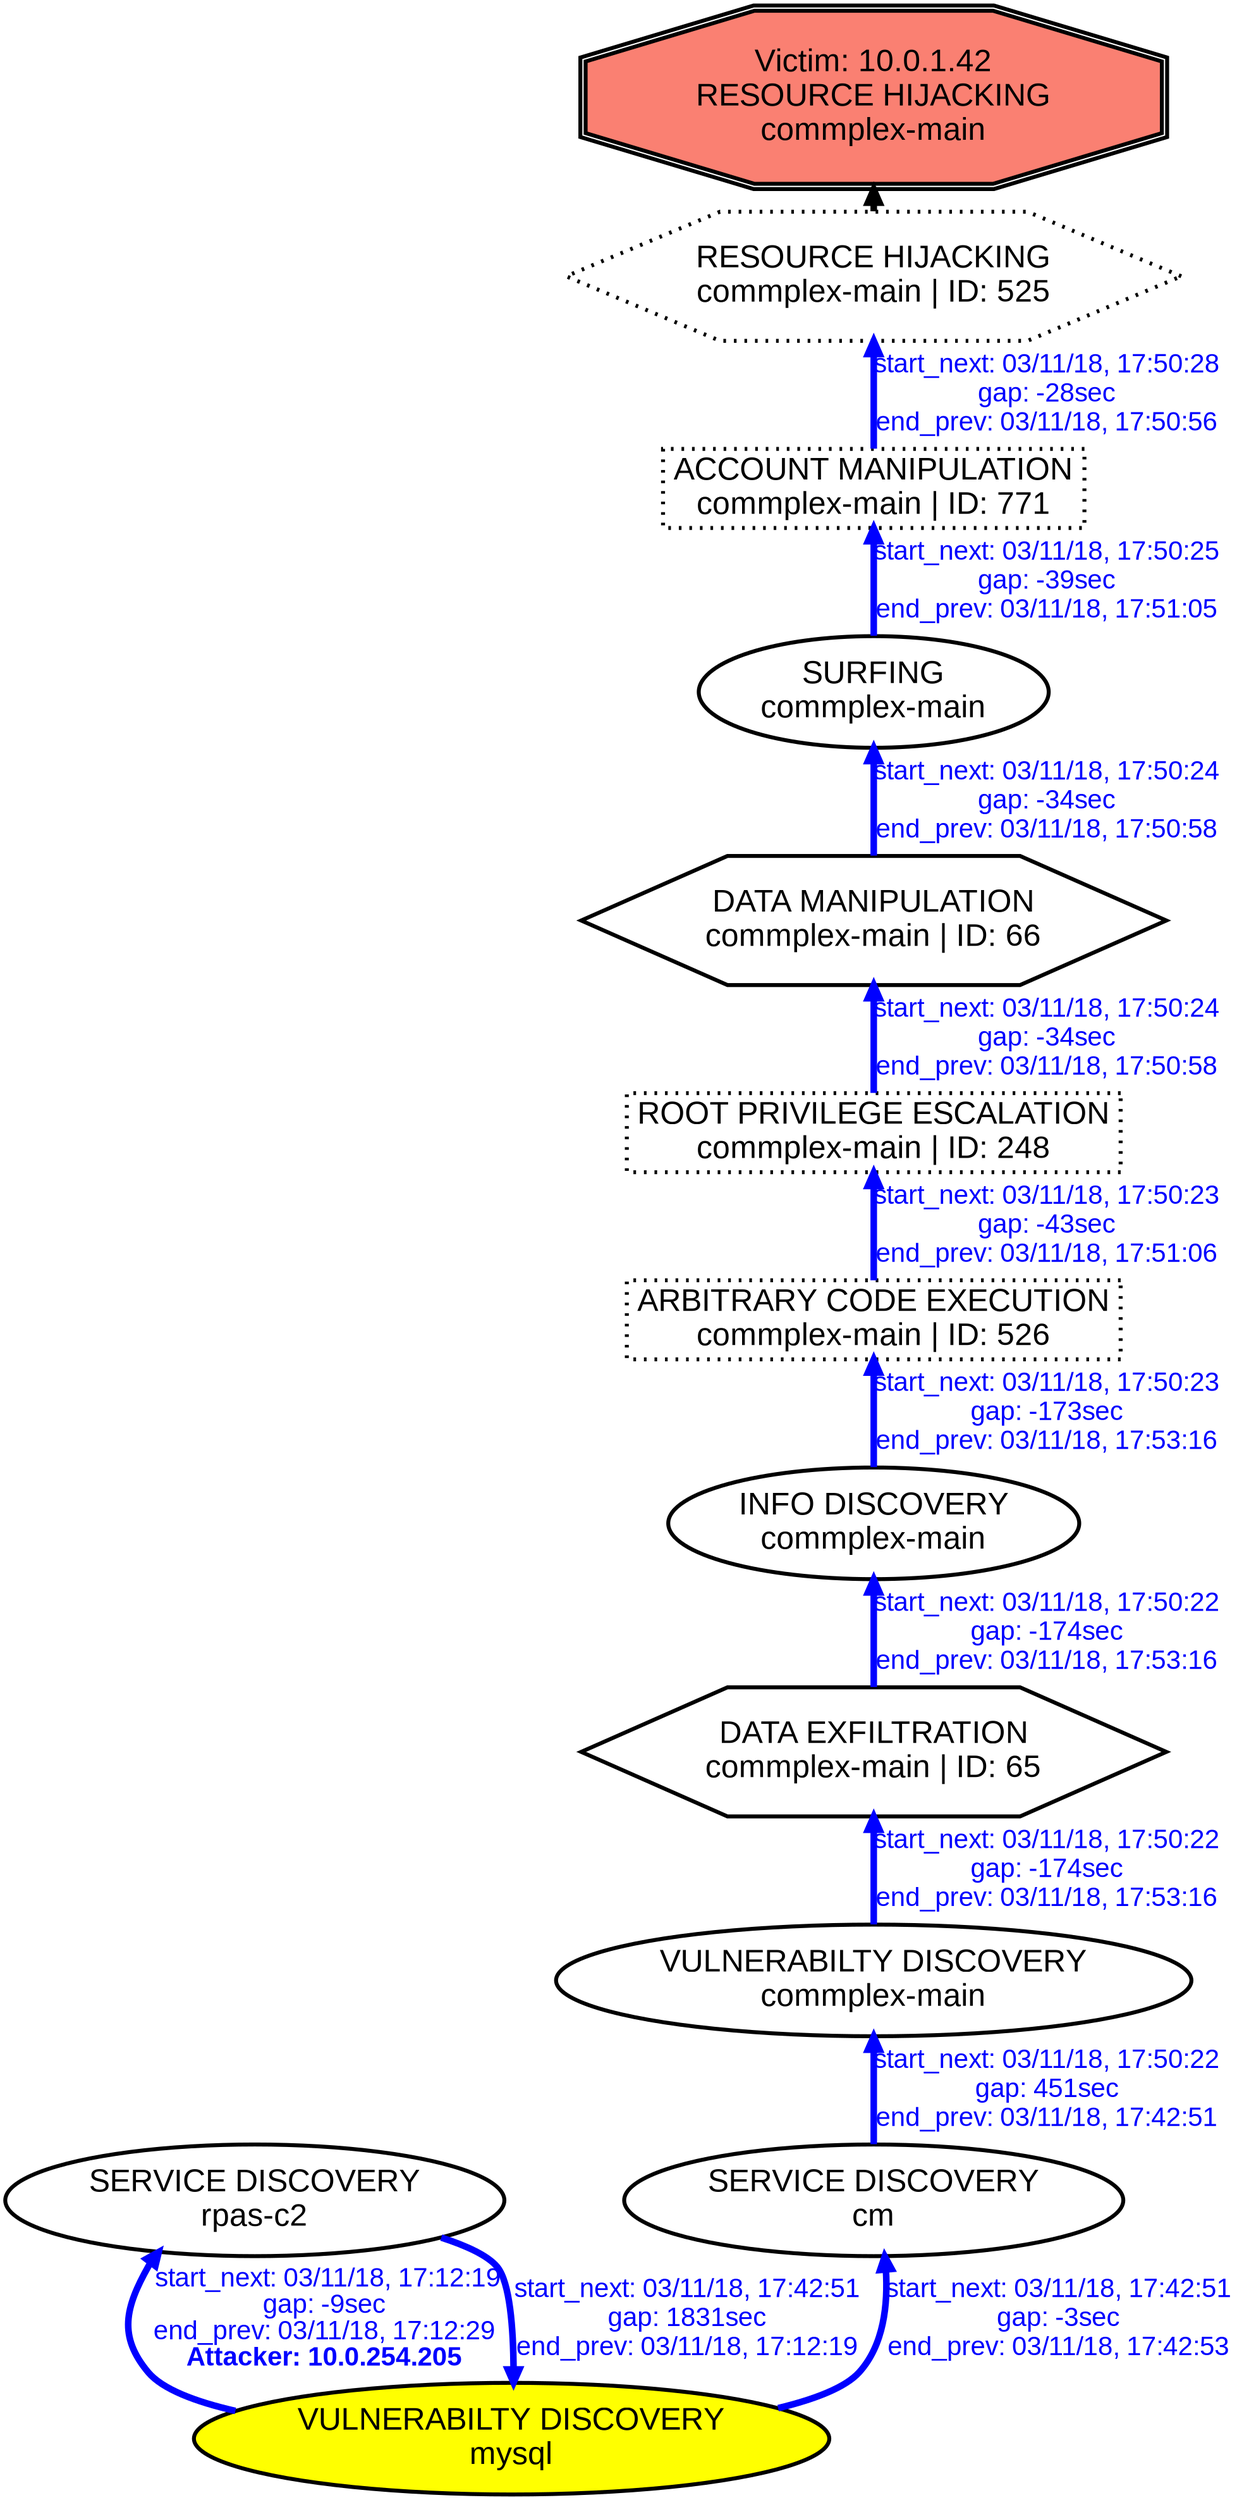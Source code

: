 digraph RESOURCEHIJACKINGcommplexmain {
rankdir="BT"; 
 graph [ nodesep="0.1", ranksep="0.02"] 
 node [ fontname=Arial, fontsize=24,penwidth=3]; 
 edge [ fontname=Arial, fontsize=20,penwidth=5 ];
"Victim: 10.0.1.42
RESOURCE HIJACKING
commplex-main" [shape=doubleoctagon, style=filled, fillcolor=salmon];
{ rank = max; "Victim: 10.0.1.42
RESOURCE HIJACKING
commplex-main"}
"RESOURCE HIJACKING
commplex-main | ID: 525" -> "Victim: 10.0.1.42
RESOURCE HIJACKING
commplex-main"
"RESOURCE HIJACKING
commplex-main | ID: 525" [style="filled,dotted", fillcolor= salmon]
{ rank=same; "RESOURCE HIJACKING
commplex-main | ID: 525"}
"VULNERABILTY DISCOVERY
mysql" [style=filled, fillcolor= yellow]
"VULNERABILTY DISCOVERY
mysql" -> "SERVICE DISCOVERY
rpas-c2" [ color=blue] [label=<<font color="blue"> start_next: 03/11/18, 17:12:19<br/>gap: -9sec<br/>end_prev: 03/11/18, 17:12:29</font><br/><font color="blue"><b>Attacker: 10.0.254.205</b></font>>]
"SERVICE DISCOVERY
rpas-c2" -> "VULNERABILTY DISCOVERY
mysql" [ label="start_next: 03/11/18, 17:42:51
gap: 1831sec
end_prev: 03/11/18, 17:12:19"][ fontcolor="blue" color=blue]
"VULNERABILTY DISCOVERY
mysql" -> "SERVICE DISCOVERY
cm" [ label="start_next: 03/11/18, 17:42:51
gap: -3sec
end_prev: 03/11/18, 17:42:53"][ fontcolor="blue" color=blue]
"SERVICE DISCOVERY
cm" -> "VULNERABILTY DISCOVERY
commplex-main" [ label="start_next: 03/11/18, 17:50:22
gap: 451sec
end_prev: 03/11/18, 17:42:51"][ fontcolor="blue" color=blue]
"VULNERABILTY DISCOVERY
commplex-main" -> "DATA EXFILTRATION
commplex-main | ID: 65" [ label="start_next: 03/11/18, 17:50:22
gap: -174sec
end_prev: 03/11/18, 17:53:16"][ fontcolor="blue" color=blue]
"DATA EXFILTRATION
commplex-main | ID: 65" -> "INFO DISCOVERY
commplex-main" [ label="start_next: 03/11/18, 17:50:22
gap: -174sec
end_prev: 03/11/18, 17:53:16"][ fontcolor="blue" color=blue]
"INFO DISCOVERY
commplex-main" -> "ARBITRARY CODE EXECUTION
commplex-main | ID: 526" [ label="start_next: 03/11/18, 17:50:23
gap: -173sec
end_prev: 03/11/18, 17:53:16"][ fontcolor="blue" color=blue]
"ARBITRARY CODE EXECUTION
commplex-main | ID: 526" -> "ROOT PRIVILEGE ESCALATION
commplex-main | ID: 248" [ label="start_next: 03/11/18, 17:50:23
gap: -43sec
end_prev: 03/11/18, 17:51:06"][ fontcolor="blue" color=blue]
"ROOT PRIVILEGE ESCALATION
commplex-main | ID: 248" -> "DATA MANIPULATION
commplex-main | ID: 66" [ label="start_next: 03/11/18, 17:50:24
gap: -34sec
end_prev: 03/11/18, 17:50:58"][ fontcolor="blue" color=blue]
"DATA MANIPULATION
commplex-main | ID: 66" -> "SURFING
commplex-main" [ label="start_next: 03/11/18, 17:50:24
gap: -34sec
end_prev: 03/11/18, 17:50:58"][ fontcolor="blue" color=blue]
"SURFING
commplex-main" -> "ACCOUNT MANIPULATION
commplex-main | ID: 771" [ label="start_next: 03/11/18, 17:50:25
gap: -39sec
end_prev: 03/11/18, 17:51:05"][ fontcolor="blue" color=blue]
"ACCOUNT MANIPULATION
commplex-main | ID: 771" -> "RESOURCE HIJACKING
commplex-main | ID: 525" [ label="start_next: 03/11/18, 17:50:28
gap: -28sec
end_prev: 03/11/18, 17:50:56"][ fontcolor="blue" color=blue]
"VULNERABILTY DISCOVERY
mysql" [shape=oval]
"VULNERABILTY DISCOVERY
mysql" [tooltip="ET SCAN Suspicious inbound to mySQL port 3306
ET SCAN Suspicious inbound to MSSQL port 1433
ET SCAN Suspicious inbound to PostgreSQL port 5432
ET SCAN Suspicious inbound to Oracle SQL port 1521
ET SCAN Suspicious inbound to mSQL port 4333"]
"SERVICE DISCOVERY
rpas-c2" [shape=oval]
"SERVICE DISCOVERY
rpas-c2" [tooltip="ET SCAN Potential VNC Scan 5900-5920
ET SCAN Potential VNC Scan 5800-5820"]
"SERVICE DISCOVERY
cm" [shape=oval]
"SERVICE DISCOVERY
cm" [tooltip="ET SCAN Potential VNC Scan 5900-5920
ET SCAN Potential VNC Scan 5800-5820"]
"VULNERABILTY DISCOVERY
commplex-main" [shape=oval]
"VULNERABILTY DISCOVERY
commplex-main" [tooltip="ET SCAN Nikto Web App Scan in Progress"]
"DATA EXFILTRATION
commplex-main | ID: 65" [shape=hexagon]
"DATA EXFILTRATION
commplex-main | ID: 65" [tooltip="GPL WEB_SERVER Tomcat server snoop access
GPL EXPLOIT ISAPI .ida access
GPL EXPLOIT /msadc/samples/ access
ET WEB_SERVER ColdFusion componentutils access
ET WEB_SERVER /system32/ in Uri - Possible Protected Directory Access Attempt
ET WEB_SPECIFIC_APPS PHP-CGI query string parameter vulnerability
ET WEB_SERVER Possible XXE SYSTEM ENTITY in POST BODY.
ET WEB_SERVER /etc/shadow Detected in URI
GPL EXPLOIT ISAPI .idq access"]
"INFO DISCOVERY
commplex-main" [shape=oval]
"INFO DISCOVERY
commplex-main" [tooltip="GPL WEB_SERVER viewcode access
GPL WEB_SERVER .htaccess access
GPL WEB_SERVER writeto.cnf access
GPL WEB_SERVER iisadmin access
ET WEB_SPECIFIC_APPS Request to Wordpress W3TC Plug-in dbcache Directory
GPL WEB_SERVER services.cnf access
GPL EXPLOIT unicode directory traversal attempt
GPL WEB_SERVER service.cnf access
GPL EXPLOIT iisadmpwd attempt
ET WEB_SERVER PHP SESSION SuperGlobal in URI
GPL WEB_SERVER /~root access
GPL WEB_SERVER authors.pwd access
ET WEB_SERVER PHP ENV SuperGlobal in URI
GPL EXPLOIT .cnf access
ET POLICY Proxy TRACE Request - inbound
GPL WEB_SERVER .htpasswd access
GPL WEB_SERVER global.asa access
ET WEB_SERVER PHP SERVER SuperGlobal in URI
GPL EXPLOIT fpcount access
GPL WEB_SERVER globals.pl access
GPL WEB_SERVER service.pwd
GPL EXPLOIT ISAPI .idq attempt
ET WEB_SERVER PHP Easteregg Information-Disclosure (phpinfo)
GPL WEB_SERVER printenv access
GPL WEB_SERVER author.exe access
GPL EXPLOIT iissamples access
GPL EXPLOIT .htr access
ET WEB_SERVER PHP REQUEST SuperGlobal in URI"]
"ARBITRARY CODE EXECUTION
commplex-main | ID: 526" [style="dotted", shape=box]
"ARBITRARY CODE EXECUTION
commplex-main | ID: 526" [tooltip="ET WEB_SPECIFIC_APPS BASE base_stat_common.php remote file include
ET WEB_SPECIFIC_APPS Golem Gaming Portal root_path Parameter Remote File inclusion Attempt
ET WEB_SPECIFIC_APPS WEB-PHP RCE PHPBB 2004-1315
ETPRO WEB_SPECIFIC_APPS PHPMoAdmin RCE Attempt
ET CURRENT_EVENTS QNAP Shellshock CVE-2014-6271
ET WEB_SERVER Exploit Suspected PHP Injection Attack (cmd=)
ET WEB_SERVER Possible CVE-2014-6271 Attempt in Headers"]
"ROOT PRIVILEGE ESCALATION
commplex-main | ID: 248" [style="dotted", shape=box]
"ROOT PRIVILEGE ESCALATION
commplex-main | ID: 248" [tooltip="ET WEB_SERVER ColdFusion administrator access
ETPRO WEB_SPECIFIC_APPS ipTIME firmware < 9.58 RCE
GPL EXPLOIT administrators.pwd access
GPL EXPLOIT CodeRed v2 root.exe access"]
"DATA MANIPULATION
commplex-main | ID: 66" [shape=hexagon]
"DATA MANIPULATION
commplex-main | ID: 66" [tooltip="ET WEB_SERVER Possible SQL Injection Attempt SELECT FROM
ET WEB_SERVER Possible SQL Injection Attempt UNION SELECT"]
"SURFING
commplex-main" [shape=oval]
"SURFING
commplex-main" [tooltip="ET WEB_SERVER WEB-PHP phpinfo access"]
"ACCOUNT MANIPULATION
commplex-main | ID: 771" [style="dotted", shape=box]
"ACCOUNT MANIPULATION
commplex-main | ID: 771" [tooltip="GPL EXPLOIT /iisadmpwd/aexp2.htr access
ET WEB_SERVER SELECT USER SQL Injection Attempt in URI"]
"RESOURCE HIJACKING
commplex-main | ID: 525" [style="dotted", shape=hexagon]
"RESOURCE HIJACKING
commplex-main | ID: 525" [tooltip="GPL WEB_SERVER Oracle Java Process Manager access"]
}
